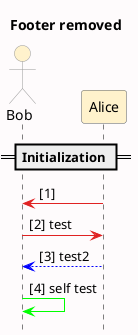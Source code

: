 @startuml

scale max 1024 width
hide footbox
skinparam backgroundColor #FEFBFC
skinparam sequence {
LifeLineBorderColor #000000
LifeLineBackgroundColor #A9DCDF
ParticipantBorderColor #595C5F
ParticipantBackgroundColor #fff2cc
ActorBorderColor #999999
ActorBackgroundColor fff2cc
}
!define send(a,b) a-[#e02222]>b
!define send(a,b,c) a-[#e02222]>b : c
!define recv(a,b) a<-[#0000ff]-b
!define recv(a,b,c) a<-[#0000ff]-b : c
!define self(a) a-[#00ff00]>a
!define self(a,c) a-[#00ff00]>a : c

title Footer removed

actor Bob

== Initialization ==
autonumber 1 "[0]"
send(Alice,Bob)
send(Bob,Alice,"test")
recv(Bob,Alice,"test2")
self(Bob, self test)
@enduml
